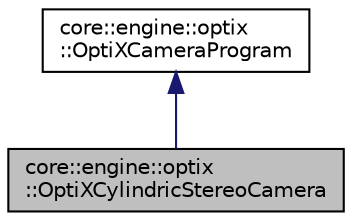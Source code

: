 digraph "core::engine::optix::OptiXCylindricStereoCamera"
{
 // LATEX_PDF_SIZE
  edge [fontname="Helvetica",fontsize="10",labelfontname="Helvetica",labelfontsize="10"];
  node [fontname="Helvetica",fontsize="10",shape=record];
  Node1 [label="core::engine::optix\l::OptiXCylindricStereoCamera",height=0.2,width=0.4,color="black", fillcolor="grey75", style="filled", fontcolor="black",tooltip=" "];
  Node2 -> Node1 [dir="back",color="midnightblue",fontsize="10",style="solid",fontname="Helvetica"];
  Node2 [label="core::engine::optix\l::OptiXCameraProgram",height=0.2,width=0.4,color="black", fillcolor="white", style="filled",URL="$d8/d9f/classcore_1_1engine_1_1optix_1_1OptiXCameraProgram.html",tooltip="The OptiXCameraProgram class is an abstract class that provides the required programs for launching r..."];
}
